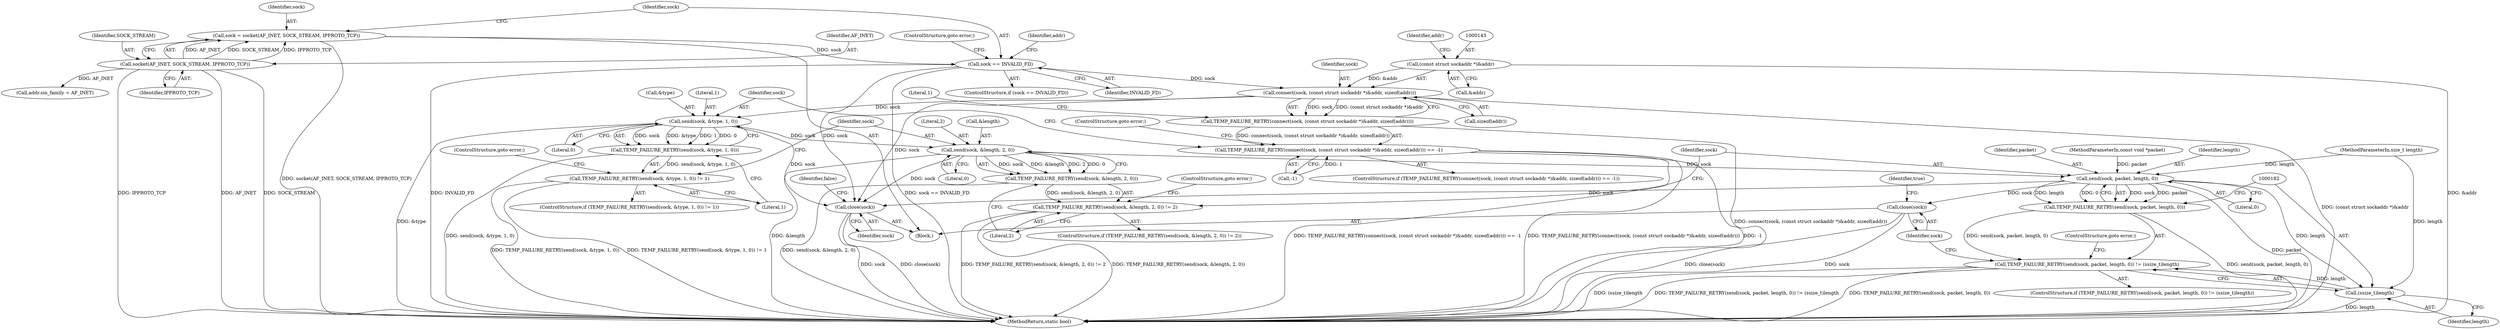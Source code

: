 digraph "0_Android_472271b153c5dc53c28beac55480a8d8434b2d5c_69@API" {
"1000140" [label="(Call,connect(sock, (const struct sockaddr *)&addr, sizeof(addr)))"];
"1000113" [label="(Call,sock == INVALID_FD)"];
"1000106" [label="(Call,sock = socket(AF_INET, SOCK_STREAM, IPPROTO_TCP))"];
"1000108" [label="(Call,socket(AF_INET, SOCK_STREAM, IPPROTO_TCP))"];
"1000142" [label="(Call,(const struct sockaddr *)&addr)"];
"1000139" [label="(Call,TEMP_FAILURE_RETRY(connect(sock, (const struct sockaddr *)&addr, sizeof(addr))))"];
"1000138" [label="(Call,TEMP_FAILURE_RETRY(connect(sock, (const struct sockaddr *)&addr, sizeof(addr))) == -1)"];
"1000154" [label="(Call,send(sock, &type, 1, 0))"];
"1000153" [label="(Call,TEMP_FAILURE_RETRY(send(sock, &type, 1, 0)))"];
"1000152" [label="(Call,TEMP_FAILURE_RETRY(send(sock, &type, 1, 0)) != 1)"];
"1000165" [label="(Call,send(sock, &length, 2, 0))"];
"1000164" [label="(Call,TEMP_FAILURE_RETRY(send(sock, &length, 2, 0)))"];
"1000163" [label="(Call,TEMP_FAILURE_RETRY(send(sock, &length, 2, 0)) != 2)"];
"1000176" [label="(Call,send(sock, packet, length, 0))"];
"1000175" [label="(Call,TEMP_FAILURE_RETRY(send(sock, packet, length, 0)))"];
"1000174" [label="(Call,TEMP_FAILURE_RETRY(send(sock, packet, length, 0)) != (ssize_t)length)"];
"1000181" [label="(Call,(ssize_t)length)"];
"1000185" [label="(Call,close(sock))"];
"1000190" [label="(Call,close(sock))"];
"1000154" [label="(Call,send(sock, &type, 1, 0))"];
"1000142" [label="(Call,(const struct sockaddr *)&addr)"];
"1000148" [label="(Call,-1)"];
"1000138" [label="(Call,TEMP_FAILURE_RETRY(connect(sock, (const struct sockaddr *)&addr, sizeof(addr))) == -1)"];
"1000190" [label="(Call,close(sock))"];
"1000185" [label="(Call,close(sock))"];
"1000112" [label="(ControlStructure,if (sock == INVALID_FD))"];
"1000110" [label="(Identifier,SOCK_STREAM)"];
"1000175" [label="(Call,TEMP_FAILURE_RETRY(send(sock, packet, length, 0)))"];
"1000193" [label="(Identifier,false)"];
"1000176" [label="(Call,send(sock, packet, length, 0))"];
"1000149" [label="(Literal,1)"];
"1000163" [label="(Call,TEMP_FAILURE_RETRY(send(sock, &length, 2, 0)) != 2)"];
"1000109" [label="(Identifier,AF_INET)"];
"1000155" [label="(Identifier,sock)"];
"1000169" [label="(Literal,2)"];
"1000179" [label="(Identifier,length)"];
"1000139" [label="(Call,TEMP_FAILURE_RETRY(connect(sock, (const struct sockaddr *)&addr, sizeof(addr))))"];
"1000113" [label="(Call,sock == INVALID_FD)"];
"1000120" [label="(Identifier,addr)"];
"1000174" [label="(Call,TEMP_FAILURE_RETRY(send(sock, packet, length, 0)) != (ssize_t)length)"];
"1000108" [label="(Call,socket(AF_INET, SOCK_STREAM, IPPROTO_TCP))"];
"1000166" [label="(Identifier,sock)"];
"1000170" [label="(Literal,0)"];
"1000152" [label="(Call,TEMP_FAILURE_RETRY(send(sock, &type, 1, 0)) != 1)"];
"1000159" [label="(Literal,0)"];
"1000171" [label="(Literal,2)"];
"1000140" [label="(Call,connect(sock, (const struct sockaddr *)&addr, sizeof(addr)))"];
"1000162" [label="(ControlStructure,if (TEMP_FAILURE_RETRY(send(sock, &length, 2, 0)) != 2))"];
"1000178" [label="(Identifier,packet)"];
"1000180" [label="(Literal,0)"];
"1000181" [label="(Call,(ssize_t)length)"];
"1000161" [label="(ControlStructure,goto error;)"];
"1000151" [label="(ControlStructure,if (TEMP_FAILURE_RETRY(send(sock, &type, 1, 0)) != 1))"];
"1000186" [label="(Identifier,sock)"];
"1000177" [label="(Identifier,sock)"];
"1000104" [label="(Block,)"];
"1000144" [label="(Call,&addr)"];
"1000153" [label="(Call,TEMP_FAILURE_RETRY(send(sock, &type, 1, 0)))"];
"1000107" [label="(Identifier,sock)"];
"1000116" [label="(ControlStructure,goto error;)"];
"1000150" [label="(ControlStructure,goto error;)"];
"1000160" [label="(Literal,1)"];
"1000137" [label="(ControlStructure,if (TEMP_FAILURE_RETRY(connect(sock, (const struct sockaddr *)&addr, sizeof(addr))) == -1))"];
"1000164" [label="(Call,TEMP_FAILURE_RETRY(send(sock, &length, 2, 0)))"];
"1000173" [label="(ControlStructure,if (TEMP_FAILURE_RETRY(send(sock, packet, length, 0)) != (ssize_t)length))"];
"1000118" [label="(Call,addr.sin_family = AF_INET)"];
"1000165" [label="(Call,send(sock, &length, 2, 0))"];
"1000115" [label="(Identifier,INVALID_FD)"];
"1000146" [label="(Call,sizeof(addr))"];
"1000141" [label="(Identifier,sock)"];
"1000156" [label="(Call,&type)"];
"1000114" [label="(Identifier,sock)"];
"1000106" [label="(Call,sock = socket(AF_INET, SOCK_STREAM, IPPROTO_TCP))"];
"1000194" [label="(MethodReturn,static bool)"];
"1000158" [label="(Literal,1)"];
"1000184" [label="(ControlStructure,goto error;)"];
"1000191" [label="(Identifier,sock)"];
"1000103" [label="(MethodParameterIn,size_t length)"];
"1000147" [label="(Identifier,addr)"];
"1000167" [label="(Call,&length)"];
"1000183" [label="(Identifier,length)"];
"1000102" [label="(MethodParameterIn,const void *packet)"];
"1000111" [label="(Identifier,IPPROTO_TCP)"];
"1000188" [label="(Identifier,true)"];
"1000172" [label="(ControlStructure,goto error;)"];
"1000140" -> "1000139"  [label="AST: "];
"1000140" -> "1000146"  [label="CFG: "];
"1000141" -> "1000140"  [label="AST: "];
"1000142" -> "1000140"  [label="AST: "];
"1000146" -> "1000140"  [label="AST: "];
"1000139" -> "1000140"  [label="CFG: "];
"1000140" -> "1000194"  [label="DDG: (const struct sockaddr *)&addr"];
"1000140" -> "1000139"  [label="DDG: sock"];
"1000140" -> "1000139"  [label="DDG: (const struct sockaddr *)&addr"];
"1000113" -> "1000140"  [label="DDG: sock"];
"1000142" -> "1000140"  [label="DDG: &addr"];
"1000140" -> "1000154"  [label="DDG: sock"];
"1000140" -> "1000190"  [label="DDG: sock"];
"1000113" -> "1000112"  [label="AST: "];
"1000113" -> "1000115"  [label="CFG: "];
"1000114" -> "1000113"  [label="AST: "];
"1000115" -> "1000113"  [label="AST: "];
"1000116" -> "1000113"  [label="CFG: "];
"1000120" -> "1000113"  [label="CFG: "];
"1000113" -> "1000194"  [label="DDG: INVALID_FD"];
"1000113" -> "1000194"  [label="DDG: sock == INVALID_FD"];
"1000106" -> "1000113"  [label="DDG: sock"];
"1000113" -> "1000190"  [label="DDG: sock"];
"1000106" -> "1000104"  [label="AST: "];
"1000106" -> "1000108"  [label="CFG: "];
"1000107" -> "1000106"  [label="AST: "];
"1000108" -> "1000106"  [label="AST: "];
"1000114" -> "1000106"  [label="CFG: "];
"1000106" -> "1000194"  [label="DDG: socket(AF_INET, SOCK_STREAM, IPPROTO_TCP)"];
"1000108" -> "1000106"  [label="DDG: AF_INET"];
"1000108" -> "1000106"  [label="DDG: SOCK_STREAM"];
"1000108" -> "1000106"  [label="DDG: IPPROTO_TCP"];
"1000108" -> "1000111"  [label="CFG: "];
"1000109" -> "1000108"  [label="AST: "];
"1000110" -> "1000108"  [label="AST: "];
"1000111" -> "1000108"  [label="AST: "];
"1000108" -> "1000194"  [label="DDG: SOCK_STREAM"];
"1000108" -> "1000194"  [label="DDG: IPPROTO_TCP"];
"1000108" -> "1000194"  [label="DDG: AF_INET"];
"1000108" -> "1000118"  [label="DDG: AF_INET"];
"1000142" -> "1000144"  [label="CFG: "];
"1000143" -> "1000142"  [label="AST: "];
"1000144" -> "1000142"  [label="AST: "];
"1000147" -> "1000142"  [label="CFG: "];
"1000142" -> "1000194"  [label="DDG: &addr"];
"1000139" -> "1000138"  [label="AST: "];
"1000149" -> "1000139"  [label="CFG: "];
"1000139" -> "1000194"  [label="DDG: connect(sock, (const struct sockaddr *)&addr, sizeof(addr))"];
"1000139" -> "1000138"  [label="DDG: connect(sock, (const struct sockaddr *)&addr, sizeof(addr))"];
"1000138" -> "1000137"  [label="AST: "];
"1000138" -> "1000148"  [label="CFG: "];
"1000148" -> "1000138"  [label="AST: "];
"1000150" -> "1000138"  [label="CFG: "];
"1000155" -> "1000138"  [label="CFG: "];
"1000138" -> "1000194"  [label="DDG: TEMP_FAILURE_RETRY(connect(sock, (const struct sockaddr *)&addr, sizeof(addr)))"];
"1000138" -> "1000194"  [label="DDG: -1"];
"1000138" -> "1000194"  [label="DDG: TEMP_FAILURE_RETRY(connect(sock, (const struct sockaddr *)&addr, sizeof(addr))) == -1"];
"1000148" -> "1000138"  [label="DDG: 1"];
"1000154" -> "1000153"  [label="AST: "];
"1000154" -> "1000159"  [label="CFG: "];
"1000155" -> "1000154"  [label="AST: "];
"1000156" -> "1000154"  [label="AST: "];
"1000158" -> "1000154"  [label="AST: "];
"1000159" -> "1000154"  [label="AST: "];
"1000153" -> "1000154"  [label="CFG: "];
"1000154" -> "1000194"  [label="DDG: &type"];
"1000154" -> "1000153"  [label="DDG: sock"];
"1000154" -> "1000153"  [label="DDG: &type"];
"1000154" -> "1000153"  [label="DDG: 1"];
"1000154" -> "1000153"  [label="DDG: 0"];
"1000154" -> "1000165"  [label="DDG: sock"];
"1000154" -> "1000190"  [label="DDG: sock"];
"1000153" -> "1000152"  [label="AST: "];
"1000160" -> "1000153"  [label="CFG: "];
"1000153" -> "1000194"  [label="DDG: send(sock, &type, 1, 0)"];
"1000153" -> "1000152"  [label="DDG: send(sock, &type, 1, 0)"];
"1000152" -> "1000151"  [label="AST: "];
"1000152" -> "1000160"  [label="CFG: "];
"1000160" -> "1000152"  [label="AST: "];
"1000161" -> "1000152"  [label="CFG: "];
"1000166" -> "1000152"  [label="CFG: "];
"1000152" -> "1000194"  [label="DDG: TEMP_FAILURE_RETRY(send(sock, &type, 1, 0))"];
"1000152" -> "1000194"  [label="DDG: TEMP_FAILURE_RETRY(send(sock, &type, 1, 0)) != 1"];
"1000165" -> "1000164"  [label="AST: "];
"1000165" -> "1000170"  [label="CFG: "];
"1000166" -> "1000165"  [label="AST: "];
"1000167" -> "1000165"  [label="AST: "];
"1000169" -> "1000165"  [label="AST: "];
"1000170" -> "1000165"  [label="AST: "];
"1000164" -> "1000165"  [label="CFG: "];
"1000165" -> "1000194"  [label="DDG: &length"];
"1000165" -> "1000164"  [label="DDG: sock"];
"1000165" -> "1000164"  [label="DDG: &length"];
"1000165" -> "1000164"  [label="DDG: 2"];
"1000165" -> "1000164"  [label="DDG: 0"];
"1000165" -> "1000176"  [label="DDG: sock"];
"1000165" -> "1000190"  [label="DDG: sock"];
"1000164" -> "1000163"  [label="AST: "];
"1000171" -> "1000164"  [label="CFG: "];
"1000164" -> "1000194"  [label="DDG: send(sock, &length, 2, 0)"];
"1000164" -> "1000163"  [label="DDG: send(sock, &length, 2, 0)"];
"1000163" -> "1000162"  [label="AST: "];
"1000163" -> "1000171"  [label="CFG: "];
"1000171" -> "1000163"  [label="AST: "];
"1000172" -> "1000163"  [label="CFG: "];
"1000177" -> "1000163"  [label="CFG: "];
"1000163" -> "1000194"  [label="DDG: TEMP_FAILURE_RETRY(send(sock, &length, 2, 0))"];
"1000163" -> "1000194"  [label="DDG: TEMP_FAILURE_RETRY(send(sock, &length, 2, 0)) != 2"];
"1000176" -> "1000175"  [label="AST: "];
"1000176" -> "1000180"  [label="CFG: "];
"1000177" -> "1000176"  [label="AST: "];
"1000178" -> "1000176"  [label="AST: "];
"1000179" -> "1000176"  [label="AST: "];
"1000180" -> "1000176"  [label="AST: "];
"1000175" -> "1000176"  [label="CFG: "];
"1000176" -> "1000194"  [label="DDG: packet"];
"1000176" -> "1000175"  [label="DDG: sock"];
"1000176" -> "1000175"  [label="DDG: packet"];
"1000176" -> "1000175"  [label="DDG: length"];
"1000176" -> "1000175"  [label="DDG: 0"];
"1000102" -> "1000176"  [label="DDG: packet"];
"1000103" -> "1000176"  [label="DDG: length"];
"1000176" -> "1000181"  [label="DDG: length"];
"1000176" -> "1000185"  [label="DDG: sock"];
"1000176" -> "1000190"  [label="DDG: sock"];
"1000175" -> "1000174"  [label="AST: "];
"1000182" -> "1000175"  [label="CFG: "];
"1000175" -> "1000194"  [label="DDG: send(sock, packet, length, 0)"];
"1000175" -> "1000174"  [label="DDG: send(sock, packet, length, 0)"];
"1000174" -> "1000173"  [label="AST: "];
"1000174" -> "1000181"  [label="CFG: "];
"1000181" -> "1000174"  [label="AST: "];
"1000184" -> "1000174"  [label="CFG: "];
"1000186" -> "1000174"  [label="CFG: "];
"1000174" -> "1000194"  [label="DDG: (ssize_t)length"];
"1000174" -> "1000194"  [label="DDG: TEMP_FAILURE_RETRY(send(sock, packet, length, 0)) != (ssize_t)length"];
"1000174" -> "1000194"  [label="DDG: TEMP_FAILURE_RETRY(send(sock, packet, length, 0))"];
"1000181" -> "1000174"  [label="DDG: length"];
"1000181" -> "1000183"  [label="CFG: "];
"1000182" -> "1000181"  [label="AST: "];
"1000183" -> "1000181"  [label="AST: "];
"1000181" -> "1000194"  [label="DDG: length"];
"1000103" -> "1000181"  [label="DDG: length"];
"1000185" -> "1000104"  [label="AST: "];
"1000185" -> "1000186"  [label="CFG: "];
"1000186" -> "1000185"  [label="AST: "];
"1000188" -> "1000185"  [label="CFG: "];
"1000185" -> "1000194"  [label="DDG: close(sock)"];
"1000185" -> "1000194"  [label="DDG: sock"];
"1000190" -> "1000104"  [label="AST: "];
"1000190" -> "1000191"  [label="CFG: "];
"1000191" -> "1000190"  [label="AST: "];
"1000193" -> "1000190"  [label="CFG: "];
"1000190" -> "1000194"  [label="DDG: close(sock)"];
"1000190" -> "1000194"  [label="DDG: sock"];
}
